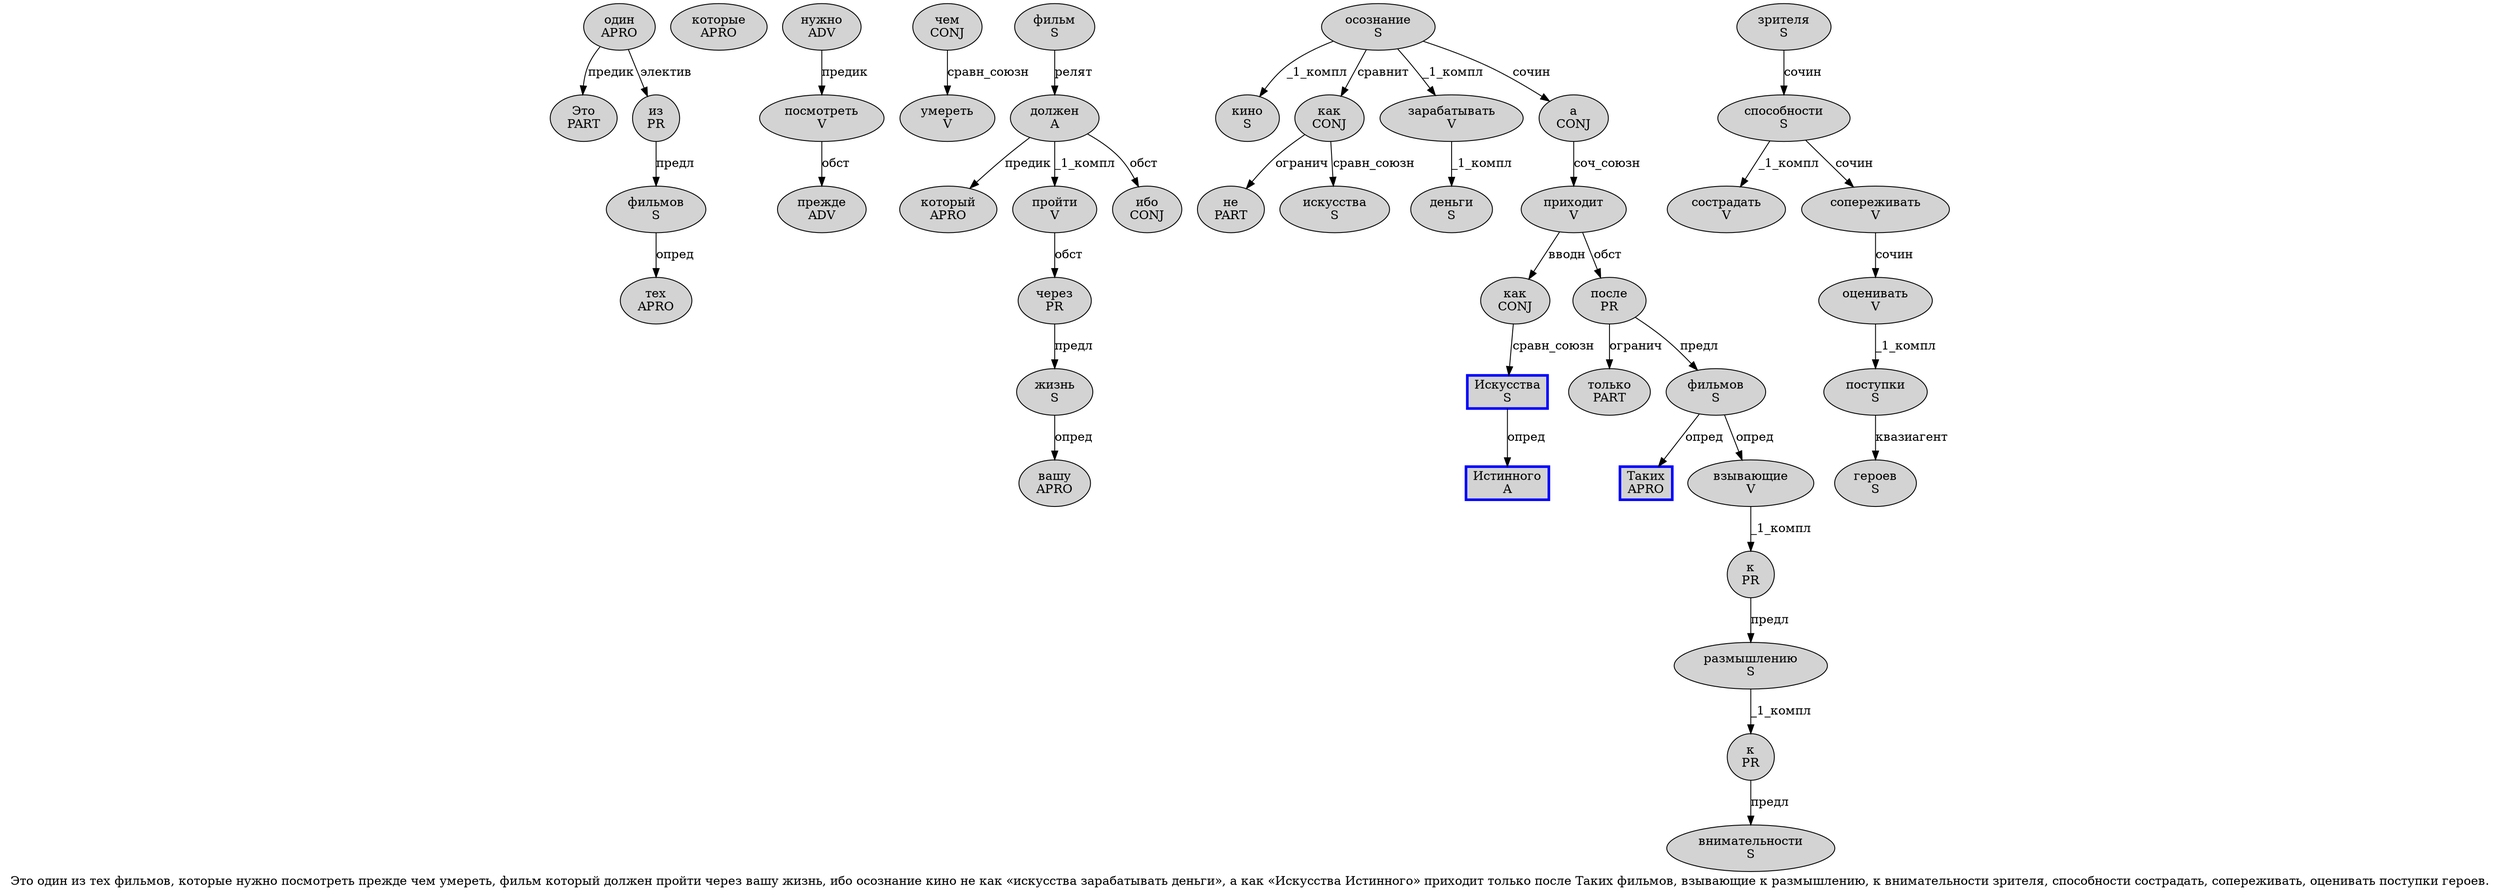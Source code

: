 digraph SENTENCE_2246 {
	graph [label="Это один из тех фильмов, которые нужно посмотреть прежде чем умереть, фильм который должен пройти через вашу жизнь, ибо осознание кино не как «искусства зарабатывать деньги», а как «Искусства Истинного» приходит только после Таких фильмов, взывающие к размышлению, к внимательности зрителя, способности сострадать, сопереживать, оценивать поступки героев."]
	node [style=filled]
		0 [label="Это
PART" color="" fillcolor=lightgray penwidth=1 shape=ellipse]
		1 [label="один
APRO" color="" fillcolor=lightgray penwidth=1 shape=ellipse]
		2 [label="из
PR" color="" fillcolor=lightgray penwidth=1 shape=ellipse]
		3 [label="тех
APRO" color="" fillcolor=lightgray penwidth=1 shape=ellipse]
		4 [label="фильмов
S" color="" fillcolor=lightgray penwidth=1 shape=ellipse]
		6 [label="которые
APRO" color="" fillcolor=lightgray penwidth=1 shape=ellipse]
		7 [label="нужно
ADV" color="" fillcolor=lightgray penwidth=1 shape=ellipse]
		8 [label="посмотреть
V" color="" fillcolor=lightgray penwidth=1 shape=ellipse]
		9 [label="прежде
ADV" color="" fillcolor=lightgray penwidth=1 shape=ellipse]
		10 [label="чем
CONJ" color="" fillcolor=lightgray penwidth=1 shape=ellipse]
		11 [label="умереть
V" color="" fillcolor=lightgray penwidth=1 shape=ellipse]
		13 [label="фильм
S" color="" fillcolor=lightgray penwidth=1 shape=ellipse]
		14 [label="который
APRO" color="" fillcolor=lightgray penwidth=1 shape=ellipse]
		15 [label="должен
A" color="" fillcolor=lightgray penwidth=1 shape=ellipse]
		16 [label="пройти
V" color="" fillcolor=lightgray penwidth=1 shape=ellipse]
		17 [label="через
PR" color="" fillcolor=lightgray penwidth=1 shape=ellipse]
		18 [label="вашу
APRO" color="" fillcolor=lightgray penwidth=1 shape=ellipse]
		19 [label="жизнь
S" color="" fillcolor=lightgray penwidth=1 shape=ellipse]
		21 [label="ибо
CONJ" color="" fillcolor=lightgray penwidth=1 shape=ellipse]
		22 [label="осознание
S" color="" fillcolor=lightgray penwidth=1 shape=ellipse]
		23 [label="кино
S" color="" fillcolor=lightgray penwidth=1 shape=ellipse]
		24 [label="не
PART" color="" fillcolor=lightgray penwidth=1 shape=ellipse]
		25 [label="как
CONJ" color="" fillcolor=lightgray penwidth=1 shape=ellipse]
		27 [label="искусства
S" color="" fillcolor=lightgray penwidth=1 shape=ellipse]
		28 [label="зарабатывать
V" color="" fillcolor=lightgray penwidth=1 shape=ellipse]
		29 [label="деньги
S" color="" fillcolor=lightgray penwidth=1 shape=ellipse]
		32 [label="а
CONJ" color="" fillcolor=lightgray penwidth=1 shape=ellipse]
		33 [label="как
CONJ" color="" fillcolor=lightgray penwidth=1 shape=ellipse]
		35 [label="Искусства
S" color=blue fillcolor=lightgray penwidth=3 shape=box]
		36 [label="Истинного
A" color=blue fillcolor=lightgray penwidth=3 shape=box]
		38 [label="приходит
V" color="" fillcolor=lightgray penwidth=1 shape=ellipse]
		39 [label="только
PART" color="" fillcolor=lightgray penwidth=1 shape=ellipse]
		40 [label="после
PR" color="" fillcolor=lightgray penwidth=1 shape=ellipse]
		41 [label="Таких
APRO" color=blue fillcolor=lightgray penwidth=3 shape=box]
		42 [label="фильмов
S" color="" fillcolor=lightgray penwidth=1 shape=ellipse]
		44 [label="взывающие
V" color="" fillcolor=lightgray penwidth=1 shape=ellipse]
		45 [label="к
PR" color="" fillcolor=lightgray penwidth=1 shape=ellipse]
		46 [label="размышлению
S" color="" fillcolor=lightgray penwidth=1 shape=ellipse]
		48 [label="к
PR" color="" fillcolor=lightgray penwidth=1 shape=ellipse]
		49 [label="внимательности
S" color="" fillcolor=lightgray penwidth=1 shape=ellipse]
		50 [label="зрителя
S" color="" fillcolor=lightgray penwidth=1 shape=ellipse]
		52 [label="способности
S" color="" fillcolor=lightgray penwidth=1 shape=ellipse]
		53 [label="сострадать
V" color="" fillcolor=lightgray penwidth=1 shape=ellipse]
		55 [label="сопереживать
V" color="" fillcolor=lightgray penwidth=1 shape=ellipse]
		57 [label="оценивать
V" color="" fillcolor=lightgray penwidth=1 shape=ellipse]
		58 [label="поступки
S" color="" fillcolor=lightgray penwidth=1 shape=ellipse]
		59 [label="героев
S" color="" fillcolor=lightgray penwidth=1 shape=ellipse]
			32 -> 38 [label="соч_союзн"]
			50 -> 52 [label="сочин"]
			40 -> 39 [label="огранич"]
			40 -> 42 [label="предл"]
			57 -> 58 [label="_1_компл"]
			48 -> 49 [label="предл"]
			44 -> 45 [label="_1_компл"]
			45 -> 46 [label="предл"]
			25 -> 24 [label="огранич"]
			25 -> 27 [label="сравн_союзн"]
			35 -> 36 [label="опред"]
			55 -> 57 [label="сочин"]
			4 -> 3 [label="опред"]
			28 -> 29 [label="_1_компл"]
			17 -> 19 [label="предл"]
			10 -> 11 [label="сравн_союзн"]
			58 -> 59 [label="квазиагент"]
			52 -> 53 [label="_1_компл"]
			52 -> 55 [label="сочин"]
			42 -> 41 [label="опред"]
			42 -> 44 [label="опред"]
			8 -> 9 [label="обст"]
			1 -> 0 [label="предик"]
			1 -> 2 [label="электив"]
			15 -> 14 [label="предик"]
			15 -> 16 [label="_1_компл"]
			15 -> 21 [label="обст"]
			13 -> 15 [label="релят"]
			46 -> 48 [label="_1_компл"]
			33 -> 35 [label="сравн_союзн"]
			38 -> 33 [label="вводн"]
			38 -> 40 [label="обст"]
			2 -> 4 [label="предл"]
			7 -> 8 [label="предик"]
			19 -> 18 [label="опред"]
			22 -> 23 [label="_1_компл"]
			22 -> 25 [label="сравнит"]
			22 -> 28 [label="_1_компл"]
			22 -> 32 [label="сочин"]
			16 -> 17 [label="обст"]
}